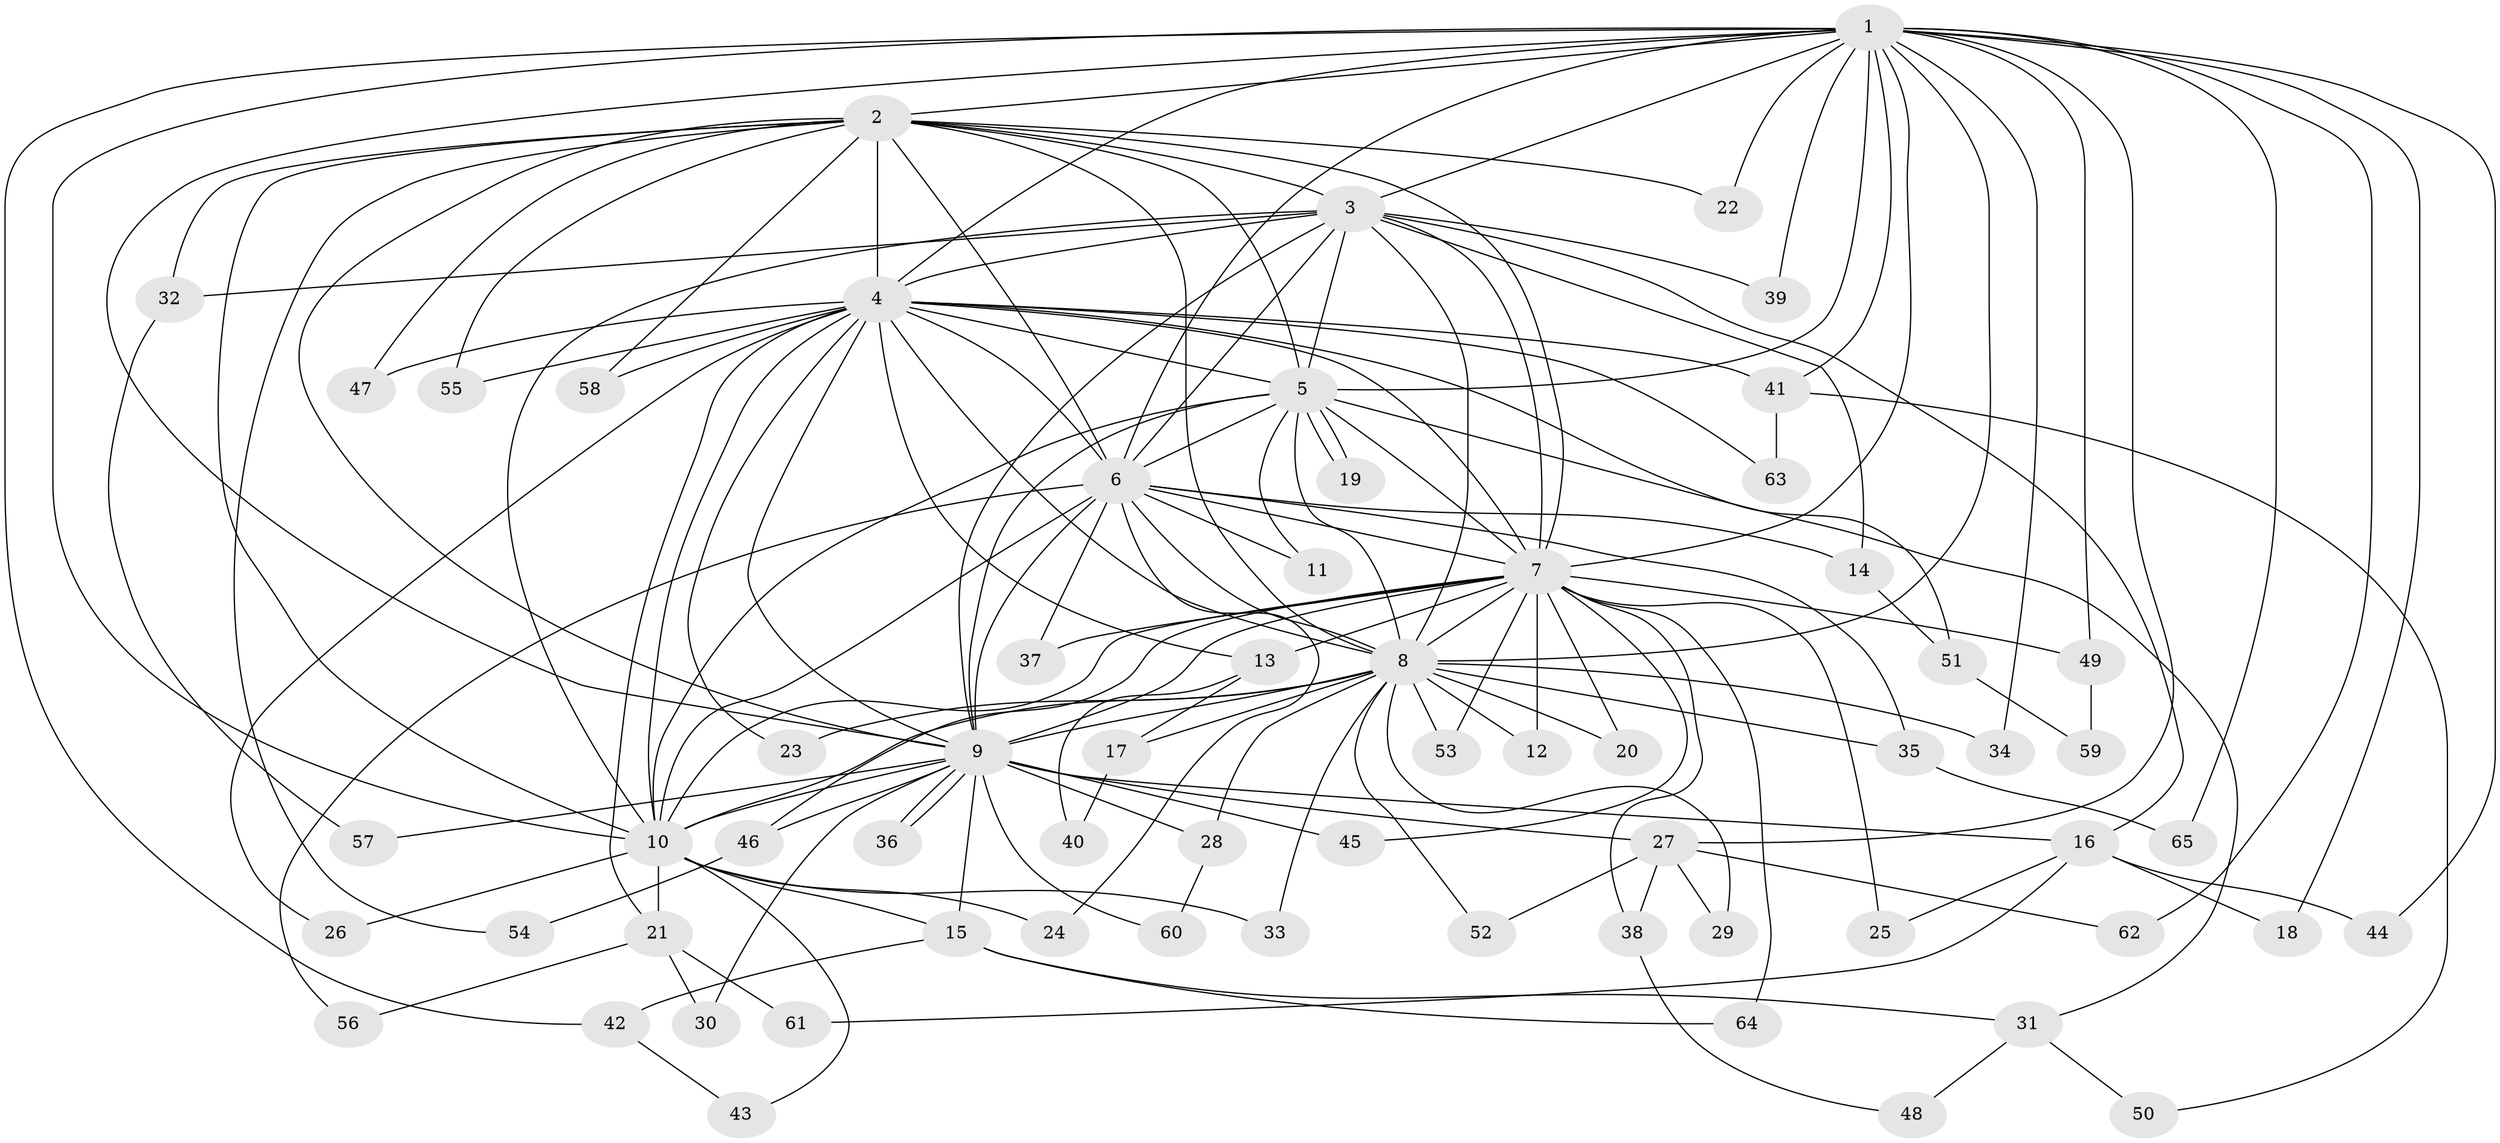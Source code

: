 // Generated by graph-tools (version 1.1) at 2025/44/03/09/25 04:44:04]
// undirected, 65 vertices, 155 edges
graph export_dot {
graph [start="1"]
  node [color=gray90,style=filled];
  1;
  2;
  3;
  4;
  5;
  6;
  7;
  8;
  9;
  10;
  11;
  12;
  13;
  14;
  15;
  16;
  17;
  18;
  19;
  20;
  21;
  22;
  23;
  24;
  25;
  26;
  27;
  28;
  29;
  30;
  31;
  32;
  33;
  34;
  35;
  36;
  37;
  38;
  39;
  40;
  41;
  42;
  43;
  44;
  45;
  46;
  47;
  48;
  49;
  50;
  51;
  52;
  53;
  54;
  55;
  56;
  57;
  58;
  59;
  60;
  61;
  62;
  63;
  64;
  65;
  1 -- 2;
  1 -- 3;
  1 -- 4;
  1 -- 5;
  1 -- 6;
  1 -- 7;
  1 -- 8;
  1 -- 9;
  1 -- 10;
  1 -- 18;
  1 -- 22;
  1 -- 27;
  1 -- 34;
  1 -- 39;
  1 -- 41;
  1 -- 42;
  1 -- 44;
  1 -- 49;
  1 -- 62;
  1 -- 65;
  2 -- 3;
  2 -- 4;
  2 -- 5;
  2 -- 6;
  2 -- 7;
  2 -- 8;
  2 -- 9;
  2 -- 10;
  2 -- 22;
  2 -- 32;
  2 -- 47;
  2 -- 54;
  2 -- 55;
  2 -- 58;
  3 -- 4;
  3 -- 5;
  3 -- 6;
  3 -- 7;
  3 -- 8;
  3 -- 9;
  3 -- 10;
  3 -- 14;
  3 -- 16;
  3 -- 32;
  3 -- 39;
  4 -- 5;
  4 -- 6;
  4 -- 7;
  4 -- 8;
  4 -- 9;
  4 -- 10;
  4 -- 13;
  4 -- 21;
  4 -- 23;
  4 -- 26;
  4 -- 41;
  4 -- 47;
  4 -- 51;
  4 -- 55;
  4 -- 58;
  4 -- 63;
  5 -- 6;
  5 -- 7;
  5 -- 8;
  5 -- 9;
  5 -- 10;
  5 -- 11;
  5 -- 19;
  5 -- 19;
  5 -- 31;
  6 -- 7;
  6 -- 8;
  6 -- 9;
  6 -- 10;
  6 -- 11;
  6 -- 14;
  6 -- 24;
  6 -- 35;
  6 -- 37;
  6 -- 56;
  7 -- 8;
  7 -- 9;
  7 -- 10;
  7 -- 12;
  7 -- 13;
  7 -- 20;
  7 -- 25;
  7 -- 37;
  7 -- 38;
  7 -- 45;
  7 -- 46;
  7 -- 49;
  7 -- 53;
  7 -- 64;
  8 -- 9;
  8 -- 10;
  8 -- 12;
  8 -- 17;
  8 -- 20;
  8 -- 23;
  8 -- 28;
  8 -- 29;
  8 -- 33;
  8 -- 34;
  8 -- 35;
  8 -- 52;
  8 -- 53;
  9 -- 10;
  9 -- 15;
  9 -- 16;
  9 -- 27;
  9 -- 28;
  9 -- 30;
  9 -- 36;
  9 -- 36;
  9 -- 45;
  9 -- 46;
  9 -- 57;
  9 -- 60;
  10 -- 15;
  10 -- 21;
  10 -- 24;
  10 -- 26;
  10 -- 33;
  10 -- 43;
  13 -- 17;
  13 -- 40;
  14 -- 51;
  15 -- 31;
  15 -- 42;
  15 -- 64;
  16 -- 18;
  16 -- 25;
  16 -- 44;
  16 -- 61;
  17 -- 40;
  21 -- 30;
  21 -- 56;
  21 -- 61;
  27 -- 29;
  27 -- 38;
  27 -- 52;
  27 -- 62;
  28 -- 60;
  31 -- 48;
  31 -- 50;
  32 -- 57;
  35 -- 65;
  38 -- 48;
  41 -- 50;
  41 -- 63;
  42 -- 43;
  46 -- 54;
  49 -- 59;
  51 -- 59;
}
